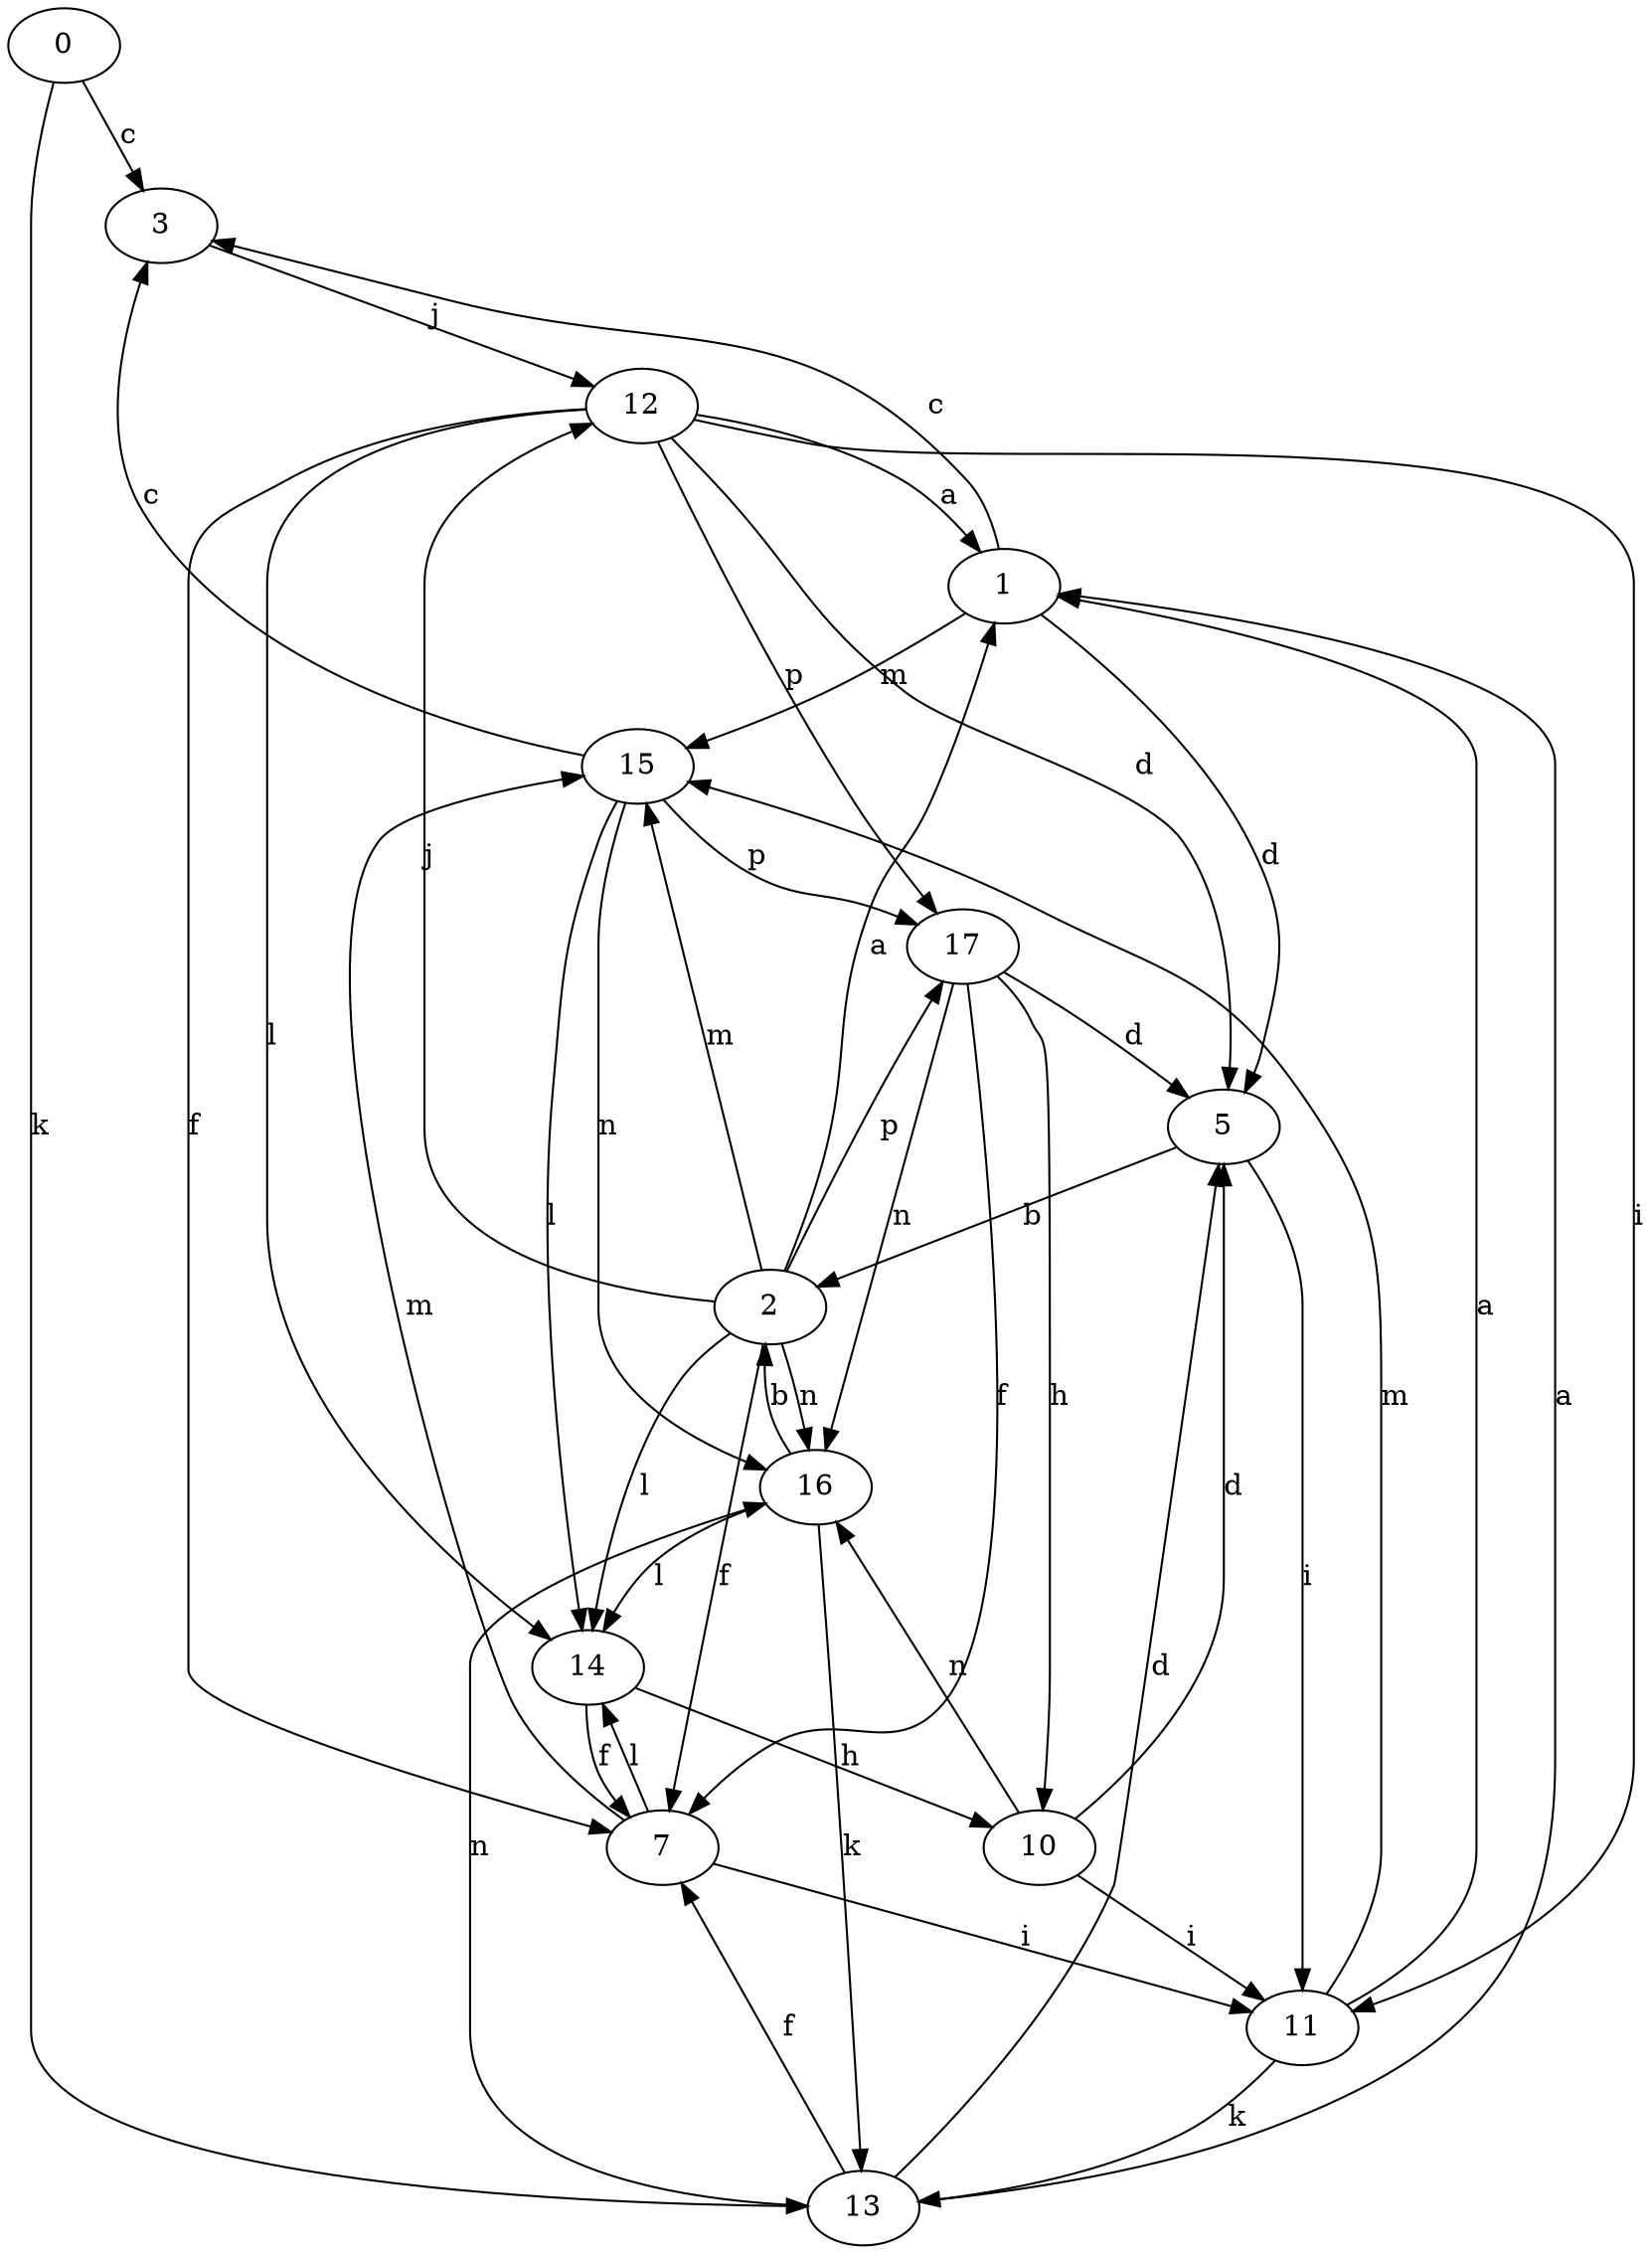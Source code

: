 strict digraph  {
0;
1;
2;
3;
5;
7;
10;
11;
12;
13;
14;
15;
16;
17;
0 -> 3  [label=c];
0 -> 13  [label=k];
1 -> 3  [label=c];
1 -> 5  [label=d];
1 -> 15  [label=m];
2 -> 1  [label=a];
2 -> 7  [label=f];
2 -> 12  [label=j];
2 -> 14  [label=l];
2 -> 15  [label=m];
2 -> 16  [label=n];
2 -> 17  [label=p];
3 -> 12  [label=j];
5 -> 2  [label=b];
5 -> 11  [label=i];
7 -> 11  [label=i];
7 -> 14  [label=l];
7 -> 15  [label=m];
10 -> 5  [label=d];
10 -> 11  [label=i];
10 -> 16  [label=n];
11 -> 1  [label=a];
11 -> 13  [label=k];
11 -> 15  [label=m];
12 -> 1  [label=a];
12 -> 5  [label=d];
12 -> 7  [label=f];
12 -> 11  [label=i];
12 -> 14  [label=l];
12 -> 17  [label=p];
13 -> 1  [label=a];
13 -> 5  [label=d];
13 -> 7  [label=f];
13 -> 16  [label=n];
14 -> 7  [label=f];
14 -> 10  [label=h];
15 -> 3  [label=c];
15 -> 14  [label=l];
15 -> 16  [label=n];
15 -> 17  [label=p];
16 -> 2  [label=b];
16 -> 13  [label=k];
16 -> 14  [label=l];
17 -> 5  [label=d];
17 -> 7  [label=f];
17 -> 10  [label=h];
17 -> 16  [label=n];
}

